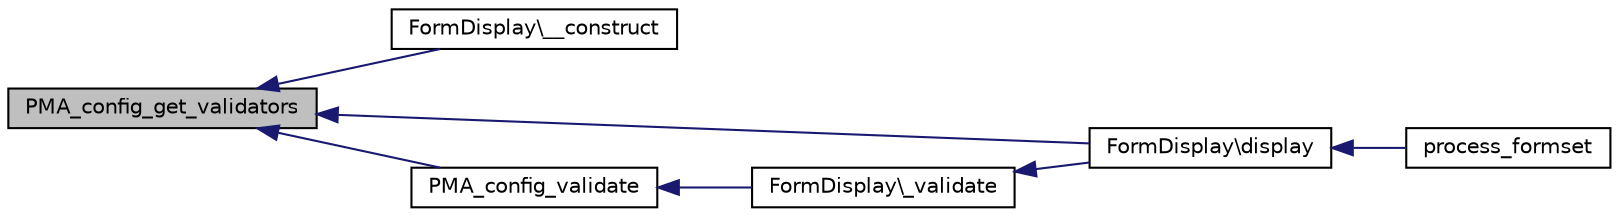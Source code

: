 digraph G
{
  edge [fontname="Helvetica",fontsize="10",labelfontname="Helvetica",labelfontsize="10"];
  node [fontname="Helvetica",fontsize="10",shape=record];
  rankdir="LR";
  Node1 [label="PMA_config_get_validators",height=0.2,width=0.4,color="black", fillcolor="grey75", style="filled" fontcolor="black"];
  Node1 -> Node2 [dir="back",color="midnightblue",fontsize="10",style="solid",fontname="Helvetica"];
  Node2 [label="FormDisplay\\__construct",height=0.2,width=0.4,color="black", fillcolor="white", style="filled",URL="$classFormDisplay.html#a84bcba50010ddfe6e6918e2dcac99555"];
  Node1 -> Node3 [dir="back",color="midnightblue",fontsize="10",style="solid",fontname="Helvetica"];
  Node3 [label="FormDisplay\\display",height=0.2,width=0.4,color="black", fillcolor="white", style="filled",URL="$classFormDisplay.html#a51ce2f78d5b03fbff31e861fbb342d54",tooltip="Outputs HTML for forms."];
  Node3 -> Node4 [dir="back",color="midnightblue",fontsize="10",style="solid",fontname="Helvetica"];
  Node4 [label="process_formset",height=0.2,width=0.4,color="black", fillcolor="white", style="filled",URL="$form__processing_8lib_8php.html#a5e8f18d9567ad7721a7d713dffea63a1",tooltip="Processes forms registered in $form_display, handles error correction."];
  Node1 -> Node5 [dir="back",color="midnightblue",fontsize="10",style="solid",fontname="Helvetica"];
  Node5 [label="PMA_config_validate",height=0.2,width=0.4,color="black", fillcolor="white", style="filled",URL="$validate_8lib_8php.html#ac78631af62ebeef9234227d88b79d1b0",tooltip="Runs validation $validator_id on values $values and returns error list."];
  Node5 -> Node6 [dir="back",color="midnightblue",fontsize="10",style="solid",fontname="Helvetica"];
  Node6 [label="FormDisplay\\_validate",height=0.2,width=0.4,color="black", fillcolor="white", style="filled",URL="$classFormDisplay.html#a5fe9d9f724f8484d130f3bc99e7bbe1e",tooltip="Runs validation for all registered forms."];
  Node6 -> Node3 [dir="back",color="midnightblue",fontsize="10",style="solid",fontname="Helvetica"];
}

